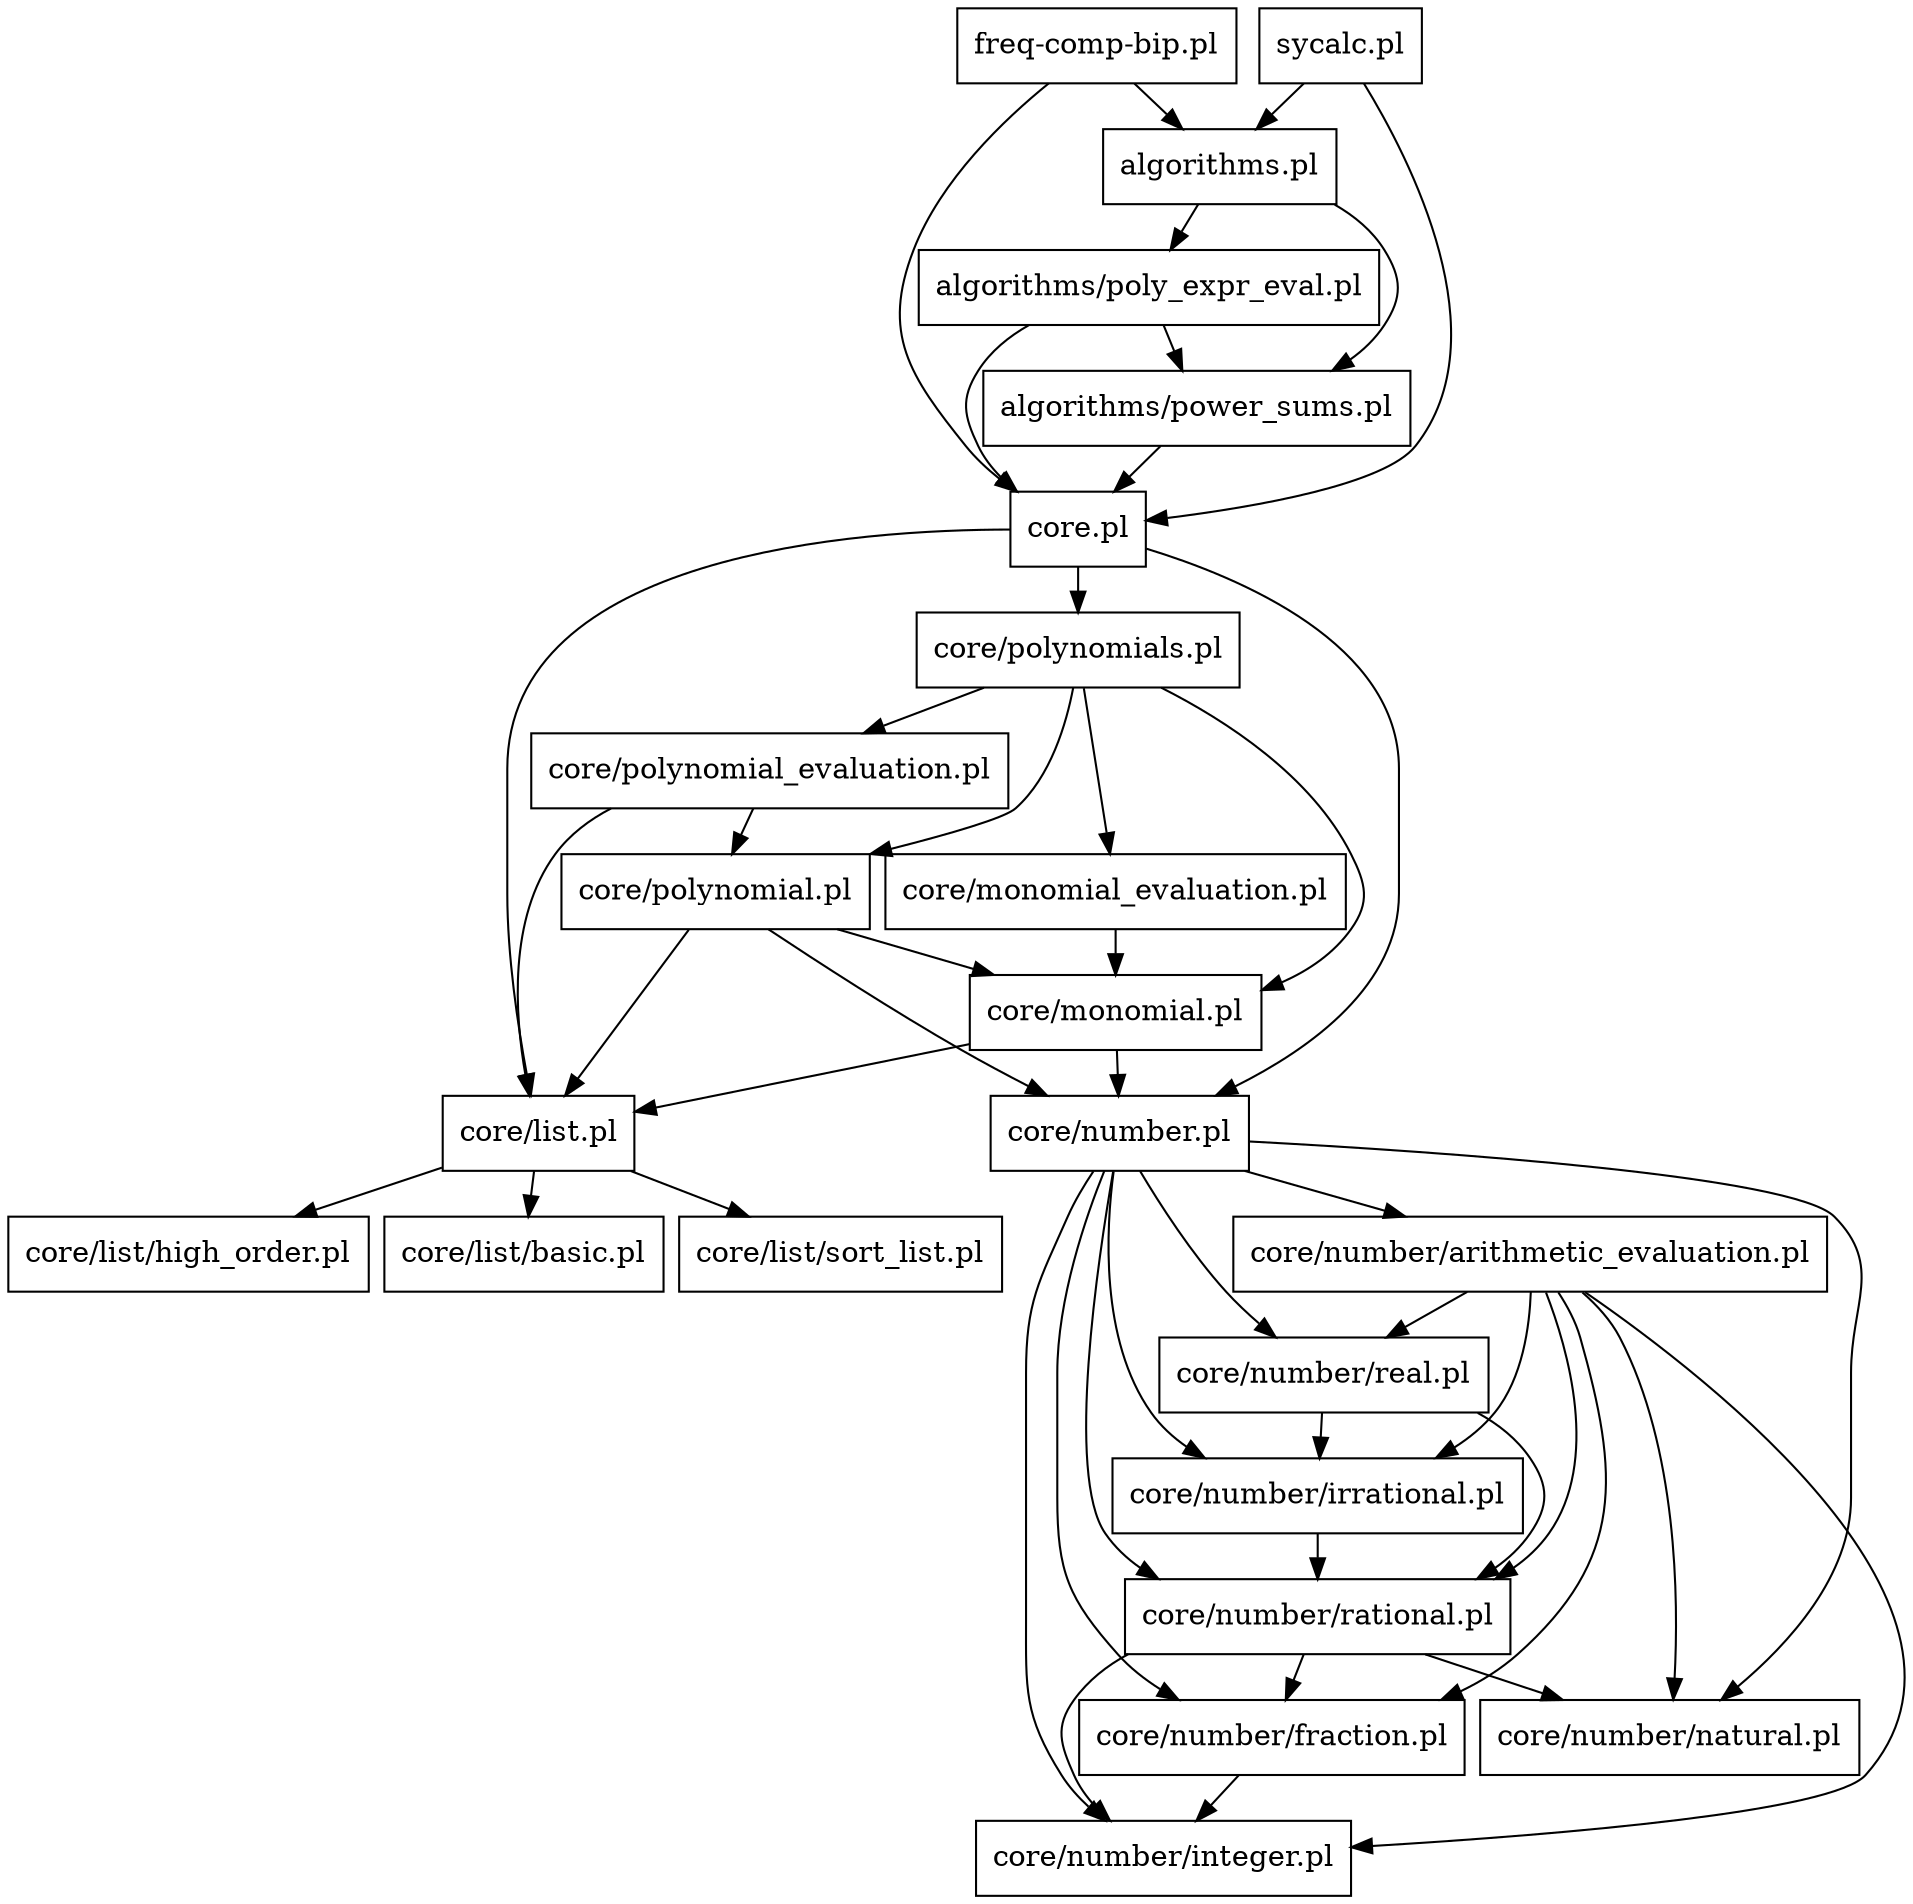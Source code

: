 digraph file_graph {
node [shape=rectangle]
nodesep = 0.1
ranksep = 0.3
"core/polynomial_evaluation.pl" -> "core/list.pl"
"core/polynomial_evaluation.pl" -> "core/polynomial.pl"
"core/number/irrational.pl" -> "core/number/rational.pl"
"core/list.pl" -> "core/list/sort_list.pl"
"core/list.pl" -> "core/list/high_order.pl"
"core/list.pl" -> "core/list/basic.pl"
"freq-comp-bip.pl" -> "core.pl"
"freq-comp-bip.pl" -> "algorithms.pl"
"algorithms.pl" -> "algorithms/poly_expr_eval.pl"
"algorithms.pl" -> "algorithms/power_sums.pl"
"core/number/real.pl" -> "core/number/irrational.pl"
"core/number/real.pl" -> "core/number/rational.pl"
"core/number/fraction.pl" -> "core/number/integer.pl"
"core/monomial.pl" -> "core/number.pl"
"core/monomial.pl" -> "core/list.pl"
"core/number/rational.pl" -> "core/number/integer.pl"
"core/number/rational.pl" -> "core/number/natural.pl"
"core/number/rational.pl" -> "core/number/fraction.pl"
"algorithms/power_sums.pl" -> "core.pl"
"algorithms/poly_expr_eval.pl" -> "core.pl"
"algorithms/poly_expr_eval.pl" -> "algorithms/power_sums.pl"
"core/number.pl" -> "core/number/integer.pl"
"core/number.pl" -> "core/number/natural.pl"
"core/number.pl" -> "core/number/fraction.pl"
"core/number.pl" -> "core/number/irrational.pl"
"core/number.pl" -> "core/number/arithmetic_evaluation.pl"
"core/number.pl" -> "core/number/real.pl"
"core/number.pl" -> "core/number/rational.pl"
"sycalc.pl" -> "core.pl"
"sycalc.pl" -> "algorithms.pl"
"core/monomial_evaluation.pl" -> "core/monomial.pl"
"core/polynomials.pl" -> "core/polynomial_evaluation.pl"
"core/polynomials.pl" -> "core/monomial.pl"
"core/polynomials.pl" -> "core/polynomial.pl"
"core/polynomials.pl" -> "core/monomial_evaluation.pl"
"core.pl" -> "core/polynomials.pl"
"core.pl" -> "core/number.pl"
"core.pl" -> "core/list.pl"
"core/polynomial.pl" -> "core/monomial.pl"
"core/polynomial.pl" -> "core/number.pl"
"core/polynomial.pl" -> "core/list.pl"
"core/number/arithmetic_evaluation.pl" -> "core/number/integer.pl"
"core/number/arithmetic_evaluation.pl" -> "core/number/natural.pl"
"core/number/arithmetic_evaluation.pl" -> "core/number/fraction.pl"
"core/number/arithmetic_evaluation.pl" -> "core/number/irrational.pl"
"core/number/arithmetic_evaluation.pl" -> "core/number/real.pl"
"core/number/arithmetic_evaluation.pl" -> "core/number/rational.pl"
}
